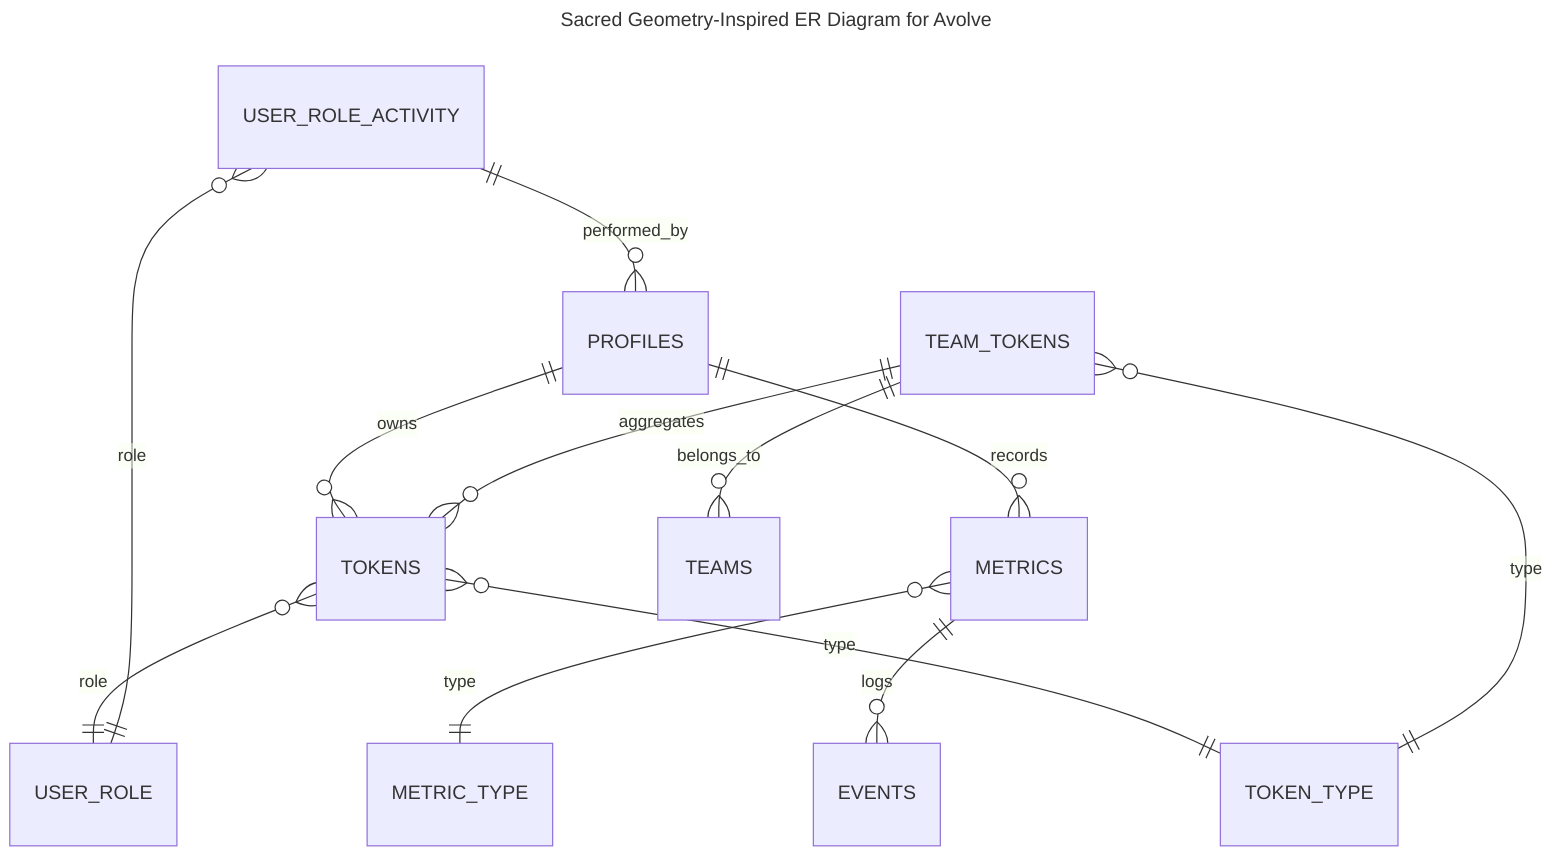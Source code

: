 ---
title: Sacred Geometry-Inspired ER Diagram for Avolve
description: Visualizes the Avolve schema using sacred geometry and color-coded tokens.
---

%% Mermaid.js ER Diagram using sacred geometry principles
%% Color codes and shapes reflect token hierarchy and value pillars

erDiagram
    PROFILES ||--o{ METRICS : records
    PROFILES ||--o{ TOKENS : owns
    TOKENS }o--|| TOKEN_TYPE : type
    METRICS }o--|| METRIC_TYPE : type
    TOKENS }o--|| USER_ROLE : role
    TEAM_TOKENS }o--|| TOKEN_TYPE : type
    USER_ROLE_ACTIVITY }o--|| USER_ROLE : role
    TEAM_TOKENS ||--o{ TEAMS : belongs_to
    TEAM_TOKENS ||--o{ TOKENS : aggregates
    USER_ROLE_ACTIVITY ||--o{ PROFILES : performed_by
    METRICS ||--o{ EVENTS : logs

    %% Sacred geometry overlay: imagine circles and triangles connecting GEN, SAP, SCQ at the center, with sub-tokens as radiating spokes.
    %% Color code: GEN (gray), SAP (stone), SCQ (slate), PSP (amber), BSP (teal), SMS (violet), SPD (rgb), SHE (rose), SSA (emerald), SBG (indigo)

    %% Add legend in docs/schema.md for color associations.